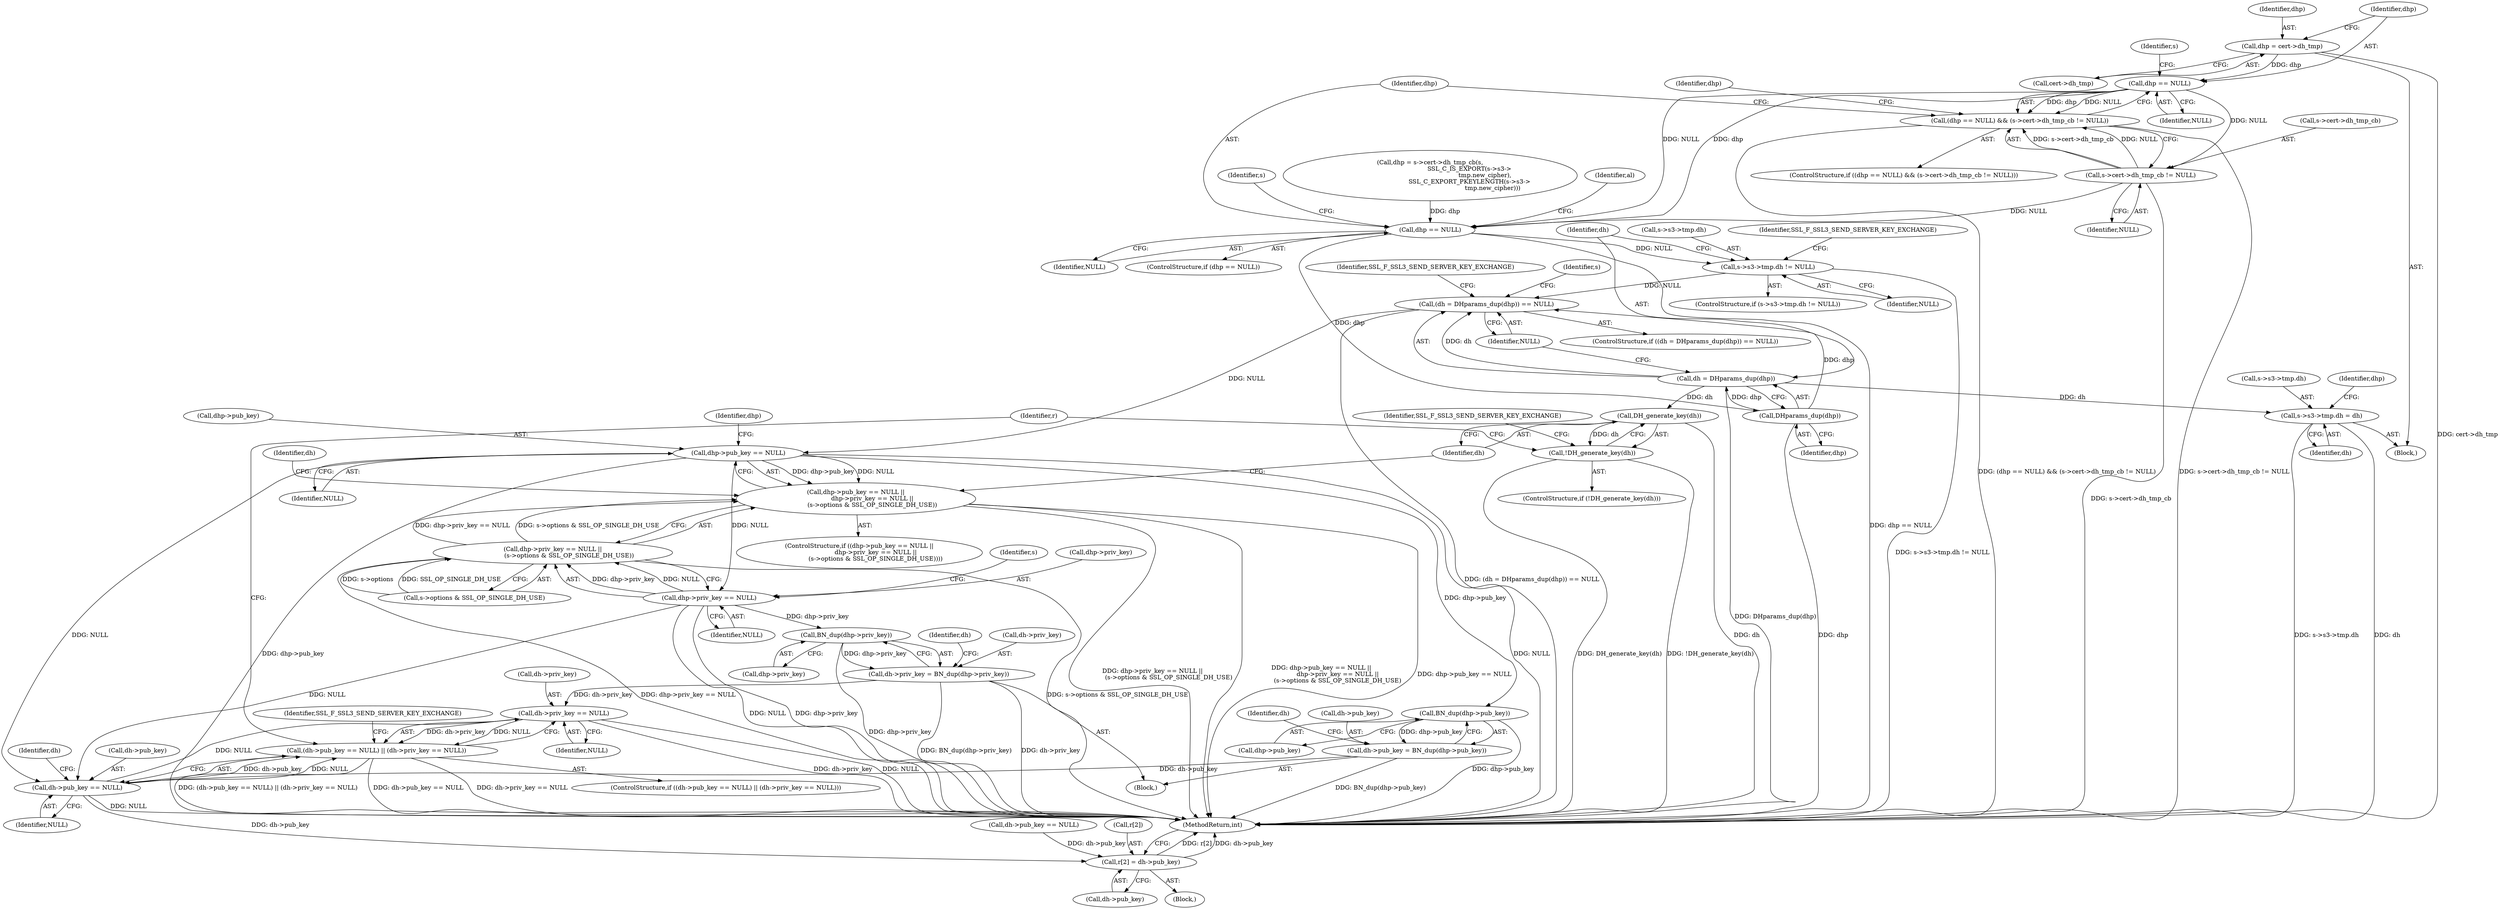 digraph "0_openssl_c5b831f21d0d29d1e517d139d9d101763f60c9a2_1@pointer" {
"1000306" [label="(Call,dhp = cert->dh_tmp)"];
"1000313" [label="(Call,dhp == NULL)"];
"1000312" [label="(Call,(dhp == NULL) && (s->cert->dh_tmp_cb != NULL))"];
"1000316" [label="(Call,s->cert->dh_tmp_cb != NULL)"];
"1000344" [label="(Call,dhp == NULL)"];
"1000356" [label="(Call,s->s3->tmp.dh != NULL)"];
"1000371" [label="(Call,(dh = DHparams_dup(dhp)) == NULL)"];
"1000393" [label="(Call,dhp->pub_key == NULL)"];
"1000392" [label="(Call,dhp->pub_key == NULL ||\n                 dhp->priv_key == NULL ||\n                 (s->options & SSL_OP_SINGLE_DH_USE))"];
"1000399" [label="(Call,dhp->priv_key == NULL)"];
"1000398" [label="(Call,dhp->priv_key == NULL ||\n                 (s->options & SSL_OP_SINGLE_DH_USE))"];
"1000433" [label="(Call,BN_dup(dhp->priv_key))"];
"1000429" [label="(Call,dh->priv_key = BN_dup(dhp->priv_key))"];
"1000444" [label="(Call,dh->priv_key == NULL)"];
"1000438" [label="(Call,(dh->pub_key == NULL) || (dh->priv_key == NULL))"];
"1000439" [label="(Call,dh->pub_key == NULL)"];
"1000517" [label="(Call,r[2] = dh->pub_key)"];
"1000425" [label="(Call,BN_dup(dhp->pub_key))"];
"1000421" [label="(Call,dh->pub_key = BN_dup(dhp->pub_key))"];
"1000374" [label="(Call,DHparams_dup(dhp))"];
"1000372" [label="(Call,dh = DHparams_dup(dhp))"];
"1000382" [label="(Call,s->s3->tmp.dh = dh)"];
"1000412" [label="(Call,DH_generate_key(dh))"];
"1000411" [label="(Call,!DH_generate_key(dh))"];
"1000379" [label="(Identifier,SSL_F_SSL3_SEND_SERVER_KEY_EXCHANGE)"];
"1000360" [label="(Identifier,s)"];
"1000438" [label="(Call,(dh->pub_key == NULL) || (dh->priv_key == NULL))"];
"1000311" [label="(ControlStructure,if ((dhp == NULL) && (s->cert->dh_tmp_cb != NULL)))"];
"1000386" [label="(Identifier,s)"];
"1000376" [label="(Identifier,NULL)"];
"1000413" [label="(Identifier,dh)"];
"1000422" [label="(Call,dh->pub_key)"];
"1000382" [label="(Call,s->s3->tmp.dh = dh)"];
"1000416" [label="(Identifier,SSL_F_SSL3_SEND_SERVER_KEY_EXCHANGE)"];
"1000364" [label="(Identifier,NULL)"];
"1000346" [label="(Identifier,NULL)"];
"1000374" [label="(Call,DHparams_dup(dhp))"];
"1000420" [label="(Block,)"];
"1000456" [label="(Identifier,r)"];
"1000403" [label="(Identifier,NULL)"];
"1000410" [label="(ControlStructure,if (!DH_generate_key(dh)))"];
"1000343" [label="(ControlStructure,if (dhp == NULL))"];
"1000373" [label="(Identifier,dh)"];
"1000517" [label="(Call,r[2] = dh->pub_key)"];
"1000488" [label="(Call,dh->pub_key == NULL)"];
"1000431" [label="(Identifier,dh)"];
"1000404" [label="(Call,s->options & SSL_OP_SINGLE_DH_USE)"];
"1000439" [label="(Call,dh->pub_key == NULL)"];
"1000421" [label="(Call,dh->pub_key = BN_dup(dhp->pub_key))"];
"1000398" [label="(Call,dhp->priv_key == NULL ||\n                 (s->options & SSL_OP_SINGLE_DH_USE))"];
"1000322" [label="(Identifier,NULL)"];
"1000393" [label="(Call,dhp->pub_key == NULL)"];
"1000423" [label="(Identifier,dh)"];
"1000383" [label="(Call,s->s3->tmp.dh)"];
"1000315" [label="(Identifier,NULL)"];
"1000445" [label="(Call,dh->priv_key)"];
"1000355" [label="(ControlStructure,if (s->s3->tmp.dh != NULL))"];
"1000305" [label="(Block,)"];
"1000451" [label="(Identifier,SSL_F_SSL3_SEND_SERVER_KEY_EXCHANGE)"];
"1000412" [label="(Call,DH_generate_key(dh))"];
"1000312" [label="(Call,(dhp == NULL) && (s->cert->dh_tmp_cb != NULL))"];
"1000411" [label="(Call,!DH_generate_key(dh))"];
"1000394" [label="(Call,dhp->pub_key)"];
"1000349" [label="(Identifier,al)"];
"1000518" [label="(Call,r[2])"];
"1000371" [label="(Call,(dh = DHparams_dup(dhp)) == NULL)"];
"1000429" [label="(Call,dh->priv_key = BN_dup(dhp->priv_key))"];
"1000316" [label="(Call,s->cert->dh_tmp_cb != NULL)"];
"1000344" [label="(Call,dhp == NULL)"];
"1000524" [label="(MethodReturn,int)"];
"1000372" [label="(Call,dh = DHparams_dup(dhp))"];
"1000370" [label="(ControlStructure,if ((dh = DHparams_dup(dhp)) == NULL))"];
"1000400" [label="(Call,dhp->priv_key)"];
"1000356" [label="(Call,s->s3->tmp.dh != NULL)"];
"1000319" [label="(Identifier,s)"];
"1000425" [label="(Call,BN_dup(dhp->pub_key))"];
"1000399" [label="(Call,dhp->priv_key == NULL)"];
"1000357" [label="(Call,s->s3->tmp.dh)"];
"1000395" [label="(Identifier,dhp)"];
"1000406" [label="(Identifier,s)"];
"1000314" [label="(Identifier,dhp)"];
"1000308" [label="(Call,cert->dh_tmp)"];
"1000324" [label="(Identifier,dhp)"];
"1000437" [label="(ControlStructure,if ((dh->pub_key == NULL) || (dh->priv_key == NULL)))"];
"1000397" [label="(Identifier,NULL)"];
"1000323" [label="(Call,dhp = s->cert->dh_tmp_cb(s,\n                                         SSL_C_IS_EXPORT(s->s3->\n                                                         tmp.new_cipher),\n                                         SSL_C_EXPORT_PKEYLENGTH(s->s3->\n                                                                 tmp.new_cipher)))"];
"1000313" [label="(Call,dhp == NULL)"];
"1000446" [label="(Identifier,dh)"];
"1000317" [label="(Call,s->cert->dh_tmp_cb)"];
"1000345" [label="(Identifier,dhp)"];
"1000444" [label="(Call,dh->priv_key == NULL)"];
"1000306" [label="(Call,dhp = cert->dh_tmp)"];
"1000434" [label="(Call,dhp->priv_key)"];
"1000391" [label="(ControlStructure,if ((dhp->pub_key == NULL ||\n                 dhp->priv_key == NULL ||\n                 (s->options & SSL_OP_SINGLE_DH_USE))))"];
"1000401" [label="(Identifier,dhp)"];
"1000521" [label="(Call,dh->pub_key)"];
"1000433" [label="(Call,BN_dup(dhp->priv_key))"];
"1000390" [label="(Identifier,dh)"];
"1000441" [label="(Identifier,dh)"];
"1000375" [label="(Identifier,dhp)"];
"1000307" [label="(Identifier,dhp)"];
"1000367" [label="(Identifier,SSL_F_SSL3_SEND_SERVER_KEY_EXCHANGE)"];
"1000426" [label="(Call,dhp->pub_key)"];
"1000430" [label="(Call,dh->priv_key)"];
"1000443" [label="(Identifier,NULL)"];
"1000102" [label="(Block,)"];
"1000392" [label="(Call,dhp->pub_key == NULL ||\n                 dhp->priv_key == NULL ||\n                 (s->options & SSL_OP_SINGLE_DH_USE))"];
"1000448" [label="(Identifier,NULL)"];
"1000440" [label="(Call,dh->pub_key)"];
"1000306" -> "1000305"  [label="AST: "];
"1000306" -> "1000308"  [label="CFG: "];
"1000307" -> "1000306"  [label="AST: "];
"1000308" -> "1000306"  [label="AST: "];
"1000314" -> "1000306"  [label="CFG: "];
"1000306" -> "1000524"  [label="DDG: cert->dh_tmp"];
"1000306" -> "1000313"  [label="DDG: dhp"];
"1000313" -> "1000312"  [label="AST: "];
"1000313" -> "1000315"  [label="CFG: "];
"1000314" -> "1000313"  [label="AST: "];
"1000315" -> "1000313"  [label="AST: "];
"1000319" -> "1000313"  [label="CFG: "];
"1000312" -> "1000313"  [label="CFG: "];
"1000313" -> "1000312"  [label="DDG: dhp"];
"1000313" -> "1000312"  [label="DDG: NULL"];
"1000313" -> "1000316"  [label="DDG: NULL"];
"1000313" -> "1000344"  [label="DDG: dhp"];
"1000313" -> "1000344"  [label="DDG: NULL"];
"1000312" -> "1000311"  [label="AST: "];
"1000312" -> "1000316"  [label="CFG: "];
"1000316" -> "1000312"  [label="AST: "];
"1000324" -> "1000312"  [label="CFG: "];
"1000345" -> "1000312"  [label="CFG: "];
"1000312" -> "1000524"  [label="DDG: (dhp == NULL) && (s->cert->dh_tmp_cb != NULL)"];
"1000312" -> "1000524"  [label="DDG: s->cert->dh_tmp_cb != NULL"];
"1000316" -> "1000312"  [label="DDG: s->cert->dh_tmp_cb"];
"1000316" -> "1000312"  [label="DDG: NULL"];
"1000316" -> "1000322"  [label="CFG: "];
"1000317" -> "1000316"  [label="AST: "];
"1000322" -> "1000316"  [label="AST: "];
"1000316" -> "1000524"  [label="DDG: s->cert->dh_tmp_cb"];
"1000316" -> "1000344"  [label="DDG: NULL"];
"1000344" -> "1000343"  [label="AST: "];
"1000344" -> "1000346"  [label="CFG: "];
"1000345" -> "1000344"  [label="AST: "];
"1000346" -> "1000344"  [label="AST: "];
"1000349" -> "1000344"  [label="CFG: "];
"1000360" -> "1000344"  [label="CFG: "];
"1000344" -> "1000524"  [label="DDG: dhp == NULL"];
"1000323" -> "1000344"  [label="DDG: dhp"];
"1000344" -> "1000356"  [label="DDG: NULL"];
"1000344" -> "1000374"  [label="DDG: dhp"];
"1000356" -> "1000355"  [label="AST: "];
"1000356" -> "1000364"  [label="CFG: "];
"1000357" -> "1000356"  [label="AST: "];
"1000364" -> "1000356"  [label="AST: "];
"1000367" -> "1000356"  [label="CFG: "];
"1000373" -> "1000356"  [label="CFG: "];
"1000356" -> "1000524"  [label="DDG: s->s3->tmp.dh != NULL"];
"1000356" -> "1000371"  [label="DDG: NULL"];
"1000371" -> "1000370"  [label="AST: "];
"1000371" -> "1000376"  [label="CFG: "];
"1000372" -> "1000371"  [label="AST: "];
"1000376" -> "1000371"  [label="AST: "];
"1000379" -> "1000371"  [label="CFG: "];
"1000386" -> "1000371"  [label="CFG: "];
"1000371" -> "1000524"  [label="DDG: (dh = DHparams_dup(dhp)) == NULL"];
"1000372" -> "1000371"  [label="DDG: dh"];
"1000374" -> "1000371"  [label="DDG: dhp"];
"1000371" -> "1000393"  [label="DDG: NULL"];
"1000393" -> "1000392"  [label="AST: "];
"1000393" -> "1000397"  [label="CFG: "];
"1000394" -> "1000393"  [label="AST: "];
"1000397" -> "1000393"  [label="AST: "];
"1000401" -> "1000393"  [label="CFG: "];
"1000392" -> "1000393"  [label="CFG: "];
"1000393" -> "1000524"  [label="DDG: NULL"];
"1000393" -> "1000524"  [label="DDG: dhp->pub_key"];
"1000393" -> "1000392"  [label="DDG: dhp->pub_key"];
"1000393" -> "1000392"  [label="DDG: NULL"];
"1000393" -> "1000399"  [label="DDG: NULL"];
"1000393" -> "1000425"  [label="DDG: dhp->pub_key"];
"1000393" -> "1000439"  [label="DDG: NULL"];
"1000392" -> "1000391"  [label="AST: "];
"1000392" -> "1000398"  [label="CFG: "];
"1000398" -> "1000392"  [label="AST: "];
"1000413" -> "1000392"  [label="CFG: "];
"1000423" -> "1000392"  [label="CFG: "];
"1000392" -> "1000524"  [label="DDG: dhp->priv_key == NULL ||\n                 (s->options & SSL_OP_SINGLE_DH_USE)"];
"1000392" -> "1000524"  [label="DDG: dhp->pub_key == NULL ||\n                 dhp->priv_key == NULL ||\n                 (s->options & SSL_OP_SINGLE_DH_USE)"];
"1000392" -> "1000524"  [label="DDG: dhp->pub_key == NULL"];
"1000398" -> "1000392"  [label="DDG: dhp->priv_key == NULL"];
"1000398" -> "1000392"  [label="DDG: s->options & SSL_OP_SINGLE_DH_USE"];
"1000399" -> "1000398"  [label="AST: "];
"1000399" -> "1000403"  [label="CFG: "];
"1000400" -> "1000399"  [label="AST: "];
"1000403" -> "1000399"  [label="AST: "];
"1000406" -> "1000399"  [label="CFG: "];
"1000398" -> "1000399"  [label="CFG: "];
"1000399" -> "1000524"  [label="DDG: NULL"];
"1000399" -> "1000524"  [label="DDG: dhp->priv_key"];
"1000399" -> "1000398"  [label="DDG: dhp->priv_key"];
"1000399" -> "1000398"  [label="DDG: NULL"];
"1000399" -> "1000433"  [label="DDG: dhp->priv_key"];
"1000399" -> "1000439"  [label="DDG: NULL"];
"1000398" -> "1000404"  [label="CFG: "];
"1000404" -> "1000398"  [label="AST: "];
"1000398" -> "1000524"  [label="DDG: s->options & SSL_OP_SINGLE_DH_USE"];
"1000398" -> "1000524"  [label="DDG: dhp->priv_key == NULL"];
"1000404" -> "1000398"  [label="DDG: s->options"];
"1000404" -> "1000398"  [label="DDG: SSL_OP_SINGLE_DH_USE"];
"1000433" -> "1000429"  [label="AST: "];
"1000433" -> "1000434"  [label="CFG: "];
"1000434" -> "1000433"  [label="AST: "];
"1000429" -> "1000433"  [label="CFG: "];
"1000433" -> "1000524"  [label="DDG: dhp->priv_key"];
"1000433" -> "1000429"  [label="DDG: dhp->priv_key"];
"1000429" -> "1000420"  [label="AST: "];
"1000430" -> "1000429"  [label="AST: "];
"1000441" -> "1000429"  [label="CFG: "];
"1000429" -> "1000524"  [label="DDG: BN_dup(dhp->priv_key)"];
"1000429" -> "1000524"  [label="DDG: dh->priv_key"];
"1000429" -> "1000444"  [label="DDG: dh->priv_key"];
"1000444" -> "1000438"  [label="AST: "];
"1000444" -> "1000448"  [label="CFG: "];
"1000445" -> "1000444"  [label="AST: "];
"1000448" -> "1000444"  [label="AST: "];
"1000438" -> "1000444"  [label="CFG: "];
"1000444" -> "1000524"  [label="DDG: dh->priv_key"];
"1000444" -> "1000524"  [label="DDG: NULL"];
"1000444" -> "1000438"  [label="DDG: dh->priv_key"];
"1000444" -> "1000438"  [label="DDG: NULL"];
"1000439" -> "1000444"  [label="DDG: NULL"];
"1000438" -> "1000437"  [label="AST: "];
"1000438" -> "1000439"  [label="CFG: "];
"1000439" -> "1000438"  [label="AST: "];
"1000451" -> "1000438"  [label="CFG: "];
"1000456" -> "1000438"  [label="CFG: "];
"1000438" -> "1000524"  [label="DDG: (dh->pub_key == NULL) || (dh->priv_key == NULL)"];
"1000438" -> "1000524"  [label="DDG: dh->pub_key == NULL"];
"1000438" -> "1000524"  [label="DDG: dh->priv_key == NULL"];
"1000439" -> "1000438"  [label="DDG: dh->pub_key"];
"1000439" -> "1000438"  [label="DDG: NULL"];
"1000439" -> "1000443"  [label="CFG: "];
"1000440" -> "1000439"  [label="AST: "];
"1000443" -> "1000439"  [label="AST: "];
"1000446" -> "1000439"  [label="CFG: "];
"1000439" -> "1000524"  [label="DDG: NULL"];
"1000421" -> "1000439"  [label="DDG: dh->pub_key"];
"1000439" -> "1000517"  [label="DDG: dh->pub_key"];
"1000517" -> "1000102"  [label="AST: "];
"1000517" -> "1000521"  [label="CFG: "];
"1000518" -> "1000517"  [label="AST: "];
"1000521" -> "1000517"  [label="AST: "];
"1000524" -> "1000517"  [label="CFG: "];
"1000517" -> "1000524"  [label="DDG: r[2]"];
"1000517" -> "1000524"  [label="DDG: dh->pub_key"];
"1000488" -> "1000517"  [label="DDG: dh->pub_key"];
"1000425" -> "1000421"  [label="AST: "];
"1000425" -> "1000426"  [label="CFG: "];
"1000426" -> "1000425"  [label="AST: "];
"1000421" -> "1000425"  [label="CFG: "];
"1000425" -> "1000524"  [label="DDG: dhp->pub_key"];
"1000425" -> "1000421"  [label="DDG: dhp->pub_key"];
"1000421" -> "1000420"  [label="AST: "];
"1000422" -> "1000421"  [label="AST: "];
"1000431" -> "1000421"  [label="CFG: "];
"1000421" -> "1000524"  [label="DDG: BN_dup(dhp->pub_key)"];
"1000374" -> "1000372"  [label="AST: "];
"1000374" -> "1000375"  [label="CFG: "];
"1000375" -> "1000374"  [label="AST: "];
"1000372" -> "1000374"  [label="CFG: "];
"1000374" -> "1000524"  [label="DDG: dhp"];
"1000374" -> "1000372"  [label="DDG: dhp"];
"1000373" -> "1000372"  [label="AST: "];
"1000376" -> "1000372"  [label="CFG: "];
"1000372" -> "1000524"  [label="DDG: DHparams_dup(dhp)"];
"1000372" -> "1000382"  [label="DDG: dh"];
"1000372" -> "1000412"  [label="DDG: dh"];
"1000382" -> "1000305"  [label="AST: "];
"1000382" -> "1000390"  [label="CFG: "];
"1000383" -> "1000382"  [label="AST: "];
"1000390" -> "1000382"  [label="AST: "];
"1000395" -> "1000382"  [label="CFG: "];
"1000382" -> "1000524"  [label="DDG: s->s3->tmp.dh"];
"1000382" -> "1000524"  [label="DDG: dh"];
"1000412" -> "1000411"  [label="AST: "];
"1000412" -> "1000413"  [label="CFG: "];
"1000413" -> "1000412"  [label="AST: "];
"1000411" -> "1000412"  [label="CFG: "];
"1000412" -> "1000524"  [label="DDG: dh"];
"1000412" -> "1000411"  [label="DDG: dh"];
"1000411" -> "1000410"  [label="AST: "];
"1000416" -> "1000411"  [label="CFG: "];
"1000456" -> "1000411"  [label="CFG: "];
"1000411" -> "1000524"  [label="DDG: !DH_generate_key(dh)"];
"1000411" -> "1000524"  [label="DDG: DH_generate_key(dh)"];
}
